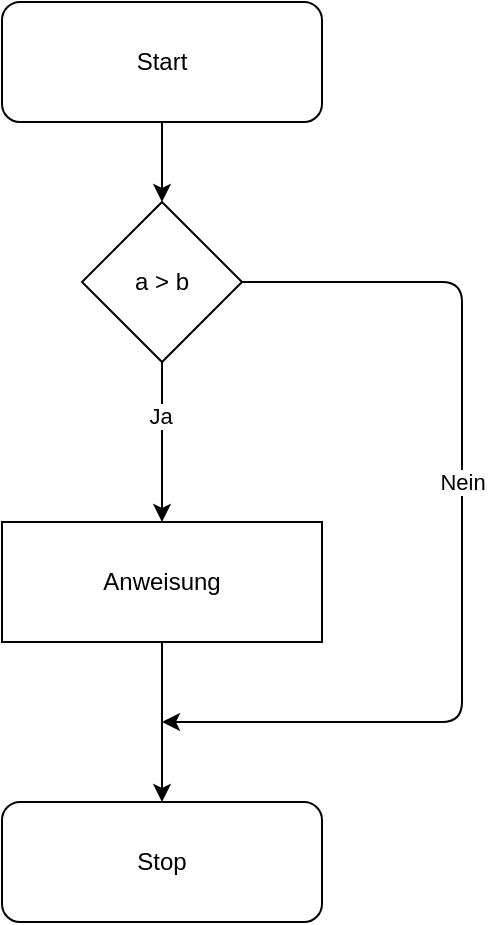 <mxfile>
    <diagram id="jBRyr0RLLsC2e2KWnyV8" name="IF">
        <mxGraphModel dx="800" dy="574" grid="1" gridSize="10" guides="1" tooltips="1" connect="1" arrows="1" fold="1" page="1" pageScale="1" pageWidth="827" pageHeight="1169" math="0" shadow="0">
            <root>
                <mxCell id="0"/>
                <mxCell id="1" parent="0"/>
                <mxCell id="6" value="" style="edgeStyle=none;html=1;" edge="1" parent="1" source="2" target="4">
                    <mxGeometry relative="1" as="geometry"/>
                </mxCell>
                <mxCell id="2" value="Start" style="rounded=1;whiteSpace=wrap;html=1;" vertex="1" parent="1">
                    <mxGeometry x="120" y="60" width="160" height="60" as="geometry"/>
                </mxCell>
                <mxCell id="20" value="" style="edgeStyle=none;html=1;" edge="1" parent="1" source="3" target="5">
                    <mxGeometry relative="1" as="geometry"/>
                </mxCell>
                <mxCell id="3" value="Anweisung" style="rounded=0;whiteSpace=wrap;html=1;" vertex="1" parent="1">
                    <mxGeometry x="120" y="320" width="160" height="60" as="geometry"/>
                </mxCell>
                <mxCell id="11" value="" style="edgeStyle=none;html=1;" edge="1" parent="1" source="4" target="3">
                    <mxGeometry relative="1" as="geometry"/>
                </mxCell>
                <mxCell id="12" value="Ja" style="edgeLabel;html=1;align=center;verticalAlign=middle;resizable=0;points=[];" vertex="1" connectable="0" parent="11">
                    <mxGeometry x="-0.33" y="-1" relative="1" as="geometry">
                        <mxPoint as="offset"/>
                    </mxGeometry>
                </mxCell>
                <mxCell id="19" value="" style="edgeStyle=none;html=1;" edge="1" parent="1" source="4">
                    <mxGeometry relative="1" as="geometry">
                        <mxPoint x="200" y="420" as="targetPoint"/>
                        <Array as="points">
                            <mxPoint x="350" y="200"/>
                            <mxPoint x="350" y="420"/>
                        </Array>
                    </mxGeometry>
                </mxCell>
                <mxCell id="22" value="Nein" style="edgeLabel;html=1;align=center;verticalAlign=middle;resizable=0;points=[];" vertex="1" connectable="0" parent="19">
                    <mxGeometry x="-0.141" relative="1" as="geometry">
                        <mxPoint y="4" as="offset"/>
                    </mxGeometry>
                </mxCell>
                <mxCell id="4" value="a &amp;gt; b" style="rhombus;whiteSpace=wrap;html=1;" vertex="1" parent="1">
                    <mxGeometry x="160" y="160" width="80" height="80" as="geometry"/>
                </mxCell>
                <mxCell id="5" value="Stop" style="rounded=1;whiteSpace=wrap;html=1;" vertex="1" parent="1">
                    <mxGeometry x="120" y="460" width="160" height="60" as="geometry"/>
                </mxCell>
            </root>
        </mxGraphModel>
    </diagram>
    <diagram name="IF_ELSE" id="nb40pL4EOkL-laEKnXf0">
        <mxGraphModel dx="800" dy="574" grid="1" gridSize="10" guides="1" tooltips="1" connect="1" arrows="1" fold="1" page="1" pageScale="1" pageWidth="827" pageHeight="1169" math="0" shadow="0">
            <root>
                <mxCell id="YSxVt7E-YykzTE0TS26a-0"/>
                <mxCell id="YSxVt7E-YykzTE0TS26a-1" parent="YSxVt7E-YykzTE0TS26a-0"/>
                <mxCell id="YSxVt7E-YykzTE0TS26a-2" value="" style="edgeStyle=none;html=1;" edge="1" parent="YSxVt7E-YykzTE0TS26a-1" source="YSxVt7E-YykzTE0TS26a-3" target="YSxVt7E-YykzTE0TS26a-10">
                    <mxGeometry relative="1" as="geometry"/>
                </mxCell>
                <mxCell id="YSxVt7E-YykzTE0TS26a-3" value="Start" style="rounded=1;whiteSpace=wrap;html=1;" vertex="1" parent="YSxVt7E-YykzTE0TS26a-1">
                    <mxGeometry x="300" y="50" width="160" height="60" as="geometry"/>
                </mxCell>
                <mxCell id="-lqthPwdmB_vn_XCa_rm-8" value="" style="edgeStyle=none;html=1;" edge="1" parent="YSxVt7E-YykzTE0TS26a-1" source="YSxVt7E-YykzTE0TS26a-5">
                    <mxGeometry relative="1" as="geometry">
                        <mxPoint x="380" y="400" as="targetPoint"/>
                        <Array as="points">
                            <mxPoint x="220" y="400"/>
                        </Array>
                    </mxGeometry>
                </mxCell>
                <mxCell id="YSxVt7E-YykzTE0TS26a-5" value="Anweisung 1" style="rounded=0;whiteSpace=wrap;html=1;" vertex="1" parent="YSxVt7E-YykzTE0TS26a-1">
                    <mxGeometry x="140" y="270" width="160" height="60" as="geometry"/>
                </mxCell>
                <mxCell id="-lqthPwdmB_vn_XCa_rm-2" value="" style="edgeStyle=none;html=1;entryX=0.5;entryY=0;entryDx=0;entryDy=0;" edge="1" parent="YSxVt7E-YykzTE0TS26a-1" source="YSxVt7E-YykzTE0TS26a-10" target="YSxVt7E-YykzTE0TS26a-5">
                    <mxGeometry relative="1" as="geometry">
                        <mxPoint x="260" y="190" as="targetPoint"/>
                        <Array as="points">
                            <mxPoint x="220" y="190"/>
                        </Array>
                    </mxGeometry>
                </mxCell>
                <mxCell id="-lqthPwdmB_vn_XCa_rm-5" value="Ja" style="edgeLabel;html=1;align=center;verticalAlign=middle;resizable=0;points=[];" vertex="1" connectable="0" parent="-lqthPwdmB_vn_XCa_rm-2">
                    <mxGeometry x="-0.684" y="2" relative="1" as="geometry">
                        <mxPoint x="-8" y="-2" as="offset"/>
                    </mxGeometry>
                </mxCell>
                <mxCell id="-lqthPwdmB_vn_XCa_rm-4" value="" style="edgeStyle=none;html=1;entryX=0.5;entryY=0;entryDx=0;entryDy=0;" edge="1" parent="YSxVt7E-YykzTE0TS26a-1" source="YSxVt7E-YykzTE0TS26a-10" target="-lqthPwdmB_vn_XCa_rm-0">
                    <mxGeometry relative="1" as="geometry">
                        <mxPoint x="500" y="190" as="targetPoint"/>
                        <Array as="points">
                            <mxPoint x="540" y="190"/>
                        </Array>
                    </mxGeometry>
                </mxCell>
                <mxCell id="-lqthPwdmB_vn_XCa_rm-6" value="Nein" style="edgeLabel;html=1;align=center;verticalAlign=middle;resizable=0;points=[];" vertex="1" connectable="0" parent="-lqthPwdmB_vn_XCa_rm-4">
                    <mxGeometry x="-0.726" y="-1" relative="1" as="geometry">
                        <mxPoint x="13" y="-1" as="offset"/>
                    </mxGeometry>
                </mxCell>
                <mxCell id="YSxVt7E-YykzTE0TS26a-10" value="a &amp;gt; b" style="rhombus;whiteSpace=wrap;html=1;" vertex="1" parent="YSxVt7E-YykzTE0TS26a-1">
                    <mxGeometry x="340" y="150" width="80" height="80" as="geometry"/>
                </mxCell>
                <mxCell id="YSxVt7E-YykzTE0TS26a-11" value="Stop" style="rounded=1;whiteSpace=wrap;html=1;" vertex="1" parent="YSxVt7E-YykzTE0TS26a-1">
                    <mxGeometry x="300" y="450" width="160" height="60" as="geometry"/>
                </mxCell>
                <mxCell id="-lqthPwdmB_vn_XCa_rm-10" value="" style="edgeStyle=none;html=1;" edge="1" parent="YSxVt7E-YykzTE0TS26a-1" source="-lqthPwdmB_vn_XCa_rm-0">
                    <mxGeometry relative="1" as="geometry">
                        <mxPoint x="380" y="400" as="targetPoint"/>
                        <Array as="points">
                            <mxPoint x="540" y="400"/>
                        </Array>
                    </mxGeometry>
                </mxCell>
                <mxCell id="-lqthPwdmB_vn_XCa_rm-0" value="Anweisung 2" style="rounded=0;whiteSpace=wrap;html=1;" vertex="1" parent="YSxVt7E-YykzTE0TS26a-1">
                    <mxGeometry x="460" y="270" width="160" height="60" as="geometry"/>
                </mxCell>
                <mxCell id="-lqthPwdmB_vn_XCa_rm-11" value="" style="endArrow=classic;html=1;entryX=0.5;entryY=0;entryDx=0;entryDy=0;" edge="1" parent="YSxVt7E-YykzTE0TS26a-1" target="YSxVt7E-YykzTE0TS26a-11">
                    <mxGeometry width="50" height="50" relative="1" as="geometry">
                        <mxPoint x="380" y="400" as="sourcePoint"/>
                        <mxPoint x="430" y="270" as="targetPoint"/>
                    </mxGeometry>
                </mxCell>
            </root>
        </mxGraphModel>
    </diagram>
</mxfile>